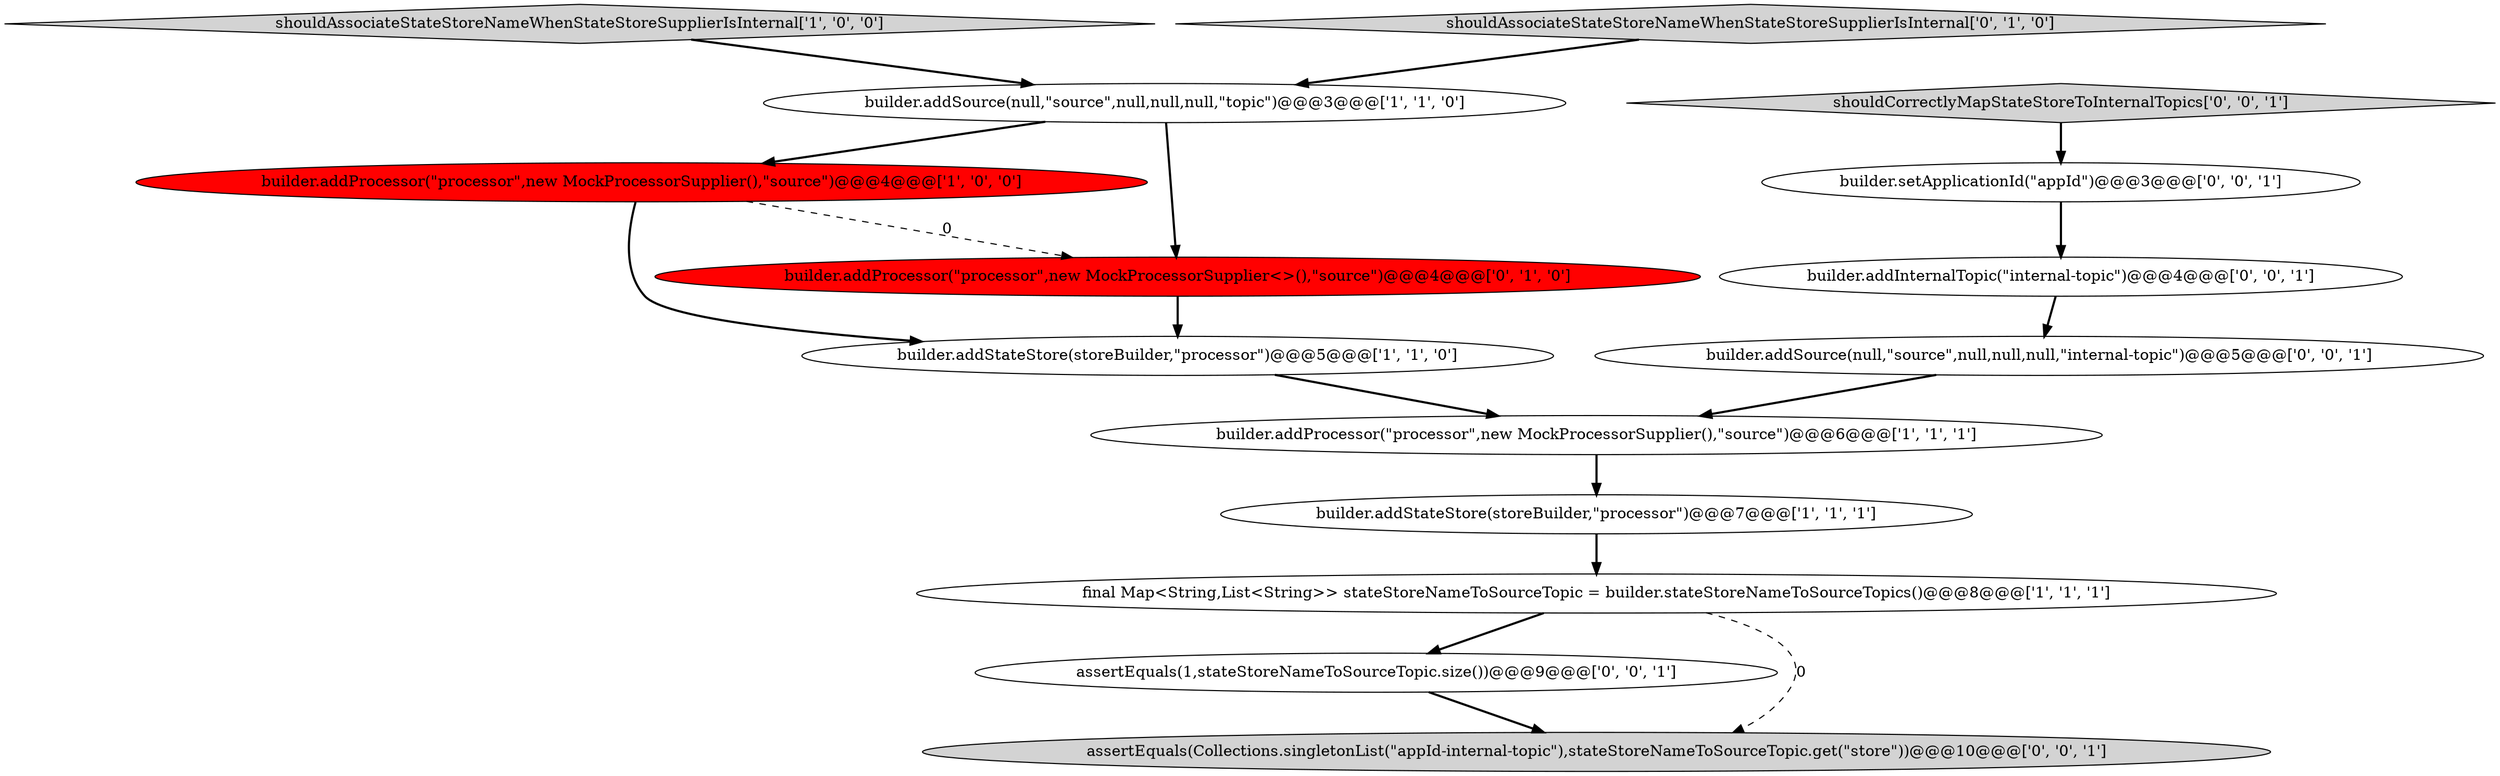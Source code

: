 digraph {
13 [style = filled, label = "assertEquals(1,stateStoreNameToSourceTopic.size())@@@9@@@['0', '0', '1']", fillcolor = white, shape = ellipse image = "AAA0AAABBB3BBB"];
3 [style = filled, label = "builder.addStateStore(storeBuilder,\"processor\")@@@5@@@['1', '1', '0']", fillcolor = white, shape = ellipse image = "AAA0AAABBB1BBB"];
5 [style = filled, label = "builder.addProcessor(\"processor\",new MockProcessorSupplier(),\"source\")@@@4@@@['1', '0', '0']", fillcolor = red, shape = ellipse image = "AAA1AAABBB1BBB"];
2 [style = filled, label = "shouldAssociateStateStoreNameWhenStateStoreSupplierIsInternal['1', '0', '0']", fillcolor = lightgray, shape = diamond image = "AAA0AAABBB1BBB"];
0 [style = filled, label = "builder.addSource(null,\"source\",null,null,null,\"topic\")@@@3@@@['1', '1', '0']", fillcolor = white, shape = ellipse image = "AAA0AAABBB1BBB"];
8 [style = filled, label = "builder.addProcessor(\"processor\",new MockProcessorSupplier<>(),\"source\")@@@4@@@['0', '1', '0']", fillcolor = red, shape = ellipse image = "AAA1AAABBB2BBB"];
7 [style = filled, label = "shouldAssociateStateStoreNameWhenStateStoreSupplierIsInternal['0', '1', '0']", fillcolor = lightgray, shape = diamond image = "AAA0AAABBB2BBB"];
10 [style = filled, label = "builder.addInternalTopic(\"internal-topic\")@@@4@@@['0', '0', '1']", fillcolor = white, shape = ellipse image = "AAA0AAABBB3BBB"];
1 [style = filled, label = "builder.addProcessor(\"processor\",new MockProcessorSupplier(),\"source\")@@@6@@@['1', '1', '1']", fillcolor = white, shape = ellipse image = "AAA0AAABBB1BBB"];
14 [style = filled, label = "assertEquals(Collections.singletonList(\"appId-internal-topic\"),stateStoreNameToSourceTopic.get(\"store\"))@@@10@@@['0', '0', '1']", fillcolor = lightgray, shape = ellipse image = "AAA0AAABBB3BBB"];
11 [style = filled, label = "builder.setApplicationId(\"appId\")@@@3@@@['0', '0', '1']", fillcolor = white, shape = ellipse image = "AAA0AAABBB3BBB"];
4 [style = filled, label = "builder.addStateStore(storeBuilder,\"processor\")@@@7@@@['1', '1', '1']", fillcolor = white, shape = ellipse image = "AAA0AAABBB1BBB"];
9 [style = filled, label = "shouldCorrectlyMapStateStoreToInternalTopics['0', '0', '1']", fillcolor = lightgray, shape = diamond image = "AAA0AAABBB3BBB"];
6 [style = filled, label = "final Map<String,List<String>> stateStoreNameToSourceTopic = builder.stateStoreNameToSourceTopics()@@@8@@@['1', '1', '1']", fillcolor = white, shape = ellipse image = "AAA0AAABBB1BBB"];
12 [style = filled, label = "builder.addSource(null,\"source\",null,null,null,\"internal-topic\")@@@5@@@['0', '0', '1']", fillcolor = white, shape = ellipse image = "AAA0AAABBB3BBB"];
5->3 [style = bold, label=""];
5->8 [style = dashed, label="0"];
1->4 [style = bold, label=""];
2->0 [style = bold, label=""];
7->0 [style = bold, label=""];
9->11 [style = bold, label=""];
6->14 [style = dashed, label="0"];
3->1 [style = bold, label=""];
12->1 [style = bold, label=""];
4->6 [style = bold, label=""];
11->10 [style = bold, label=""];
10->12 [style = bold, label=""];
13->14 [style = bold, label=""];
6->13 [style = bold, label=""];
0->5 [style = bold, label=""];
8->3 [style = bold, label=""];
0->8 [style = bold, label=""];
}
